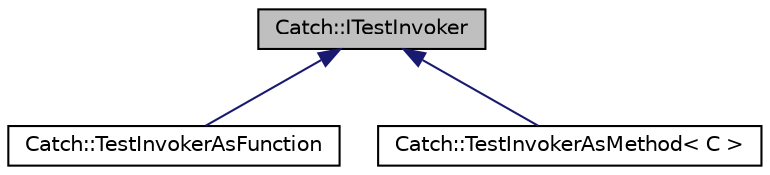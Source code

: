 digraph "Catch::ITestInvoker"
{
  edge [fontname="Helvetica",fontsize="10",labelfontname="Helvetica",labelfontsize="10"];
  node [fontname="Helvetica",fontsize="10",shape=record];
  Node0 [label="Catch::ITestInvoker",height=0.2,width=0.4,color="black", fillcolor="grey75", style="filled", fontcolor="black"];
  Node0 -> Node1 [dir="back",color="midnightblue",fontsize="10",style="solid",fontname="Helvetica"];
  Node1 [label="Catch::TestInvokerAsFunction",height=0.2,width=0.4,color="black", fillcolor="white", style="filled",URL="$classCatch_1_1TestInvokerAsFunction.html"];
  Node0 -> Node2 [dir="back",color="midnightblue",fontsize="10",style="solid",fontname="Helvetica"];
  Node2 [label="Catch::TestInvokerAsMethod\< C \>",height=0.2,width=0.4,color="black", fillcolor="white", style="filled",URL="$classCatch_1_1TestInvokerAsMethod.html"];
}
